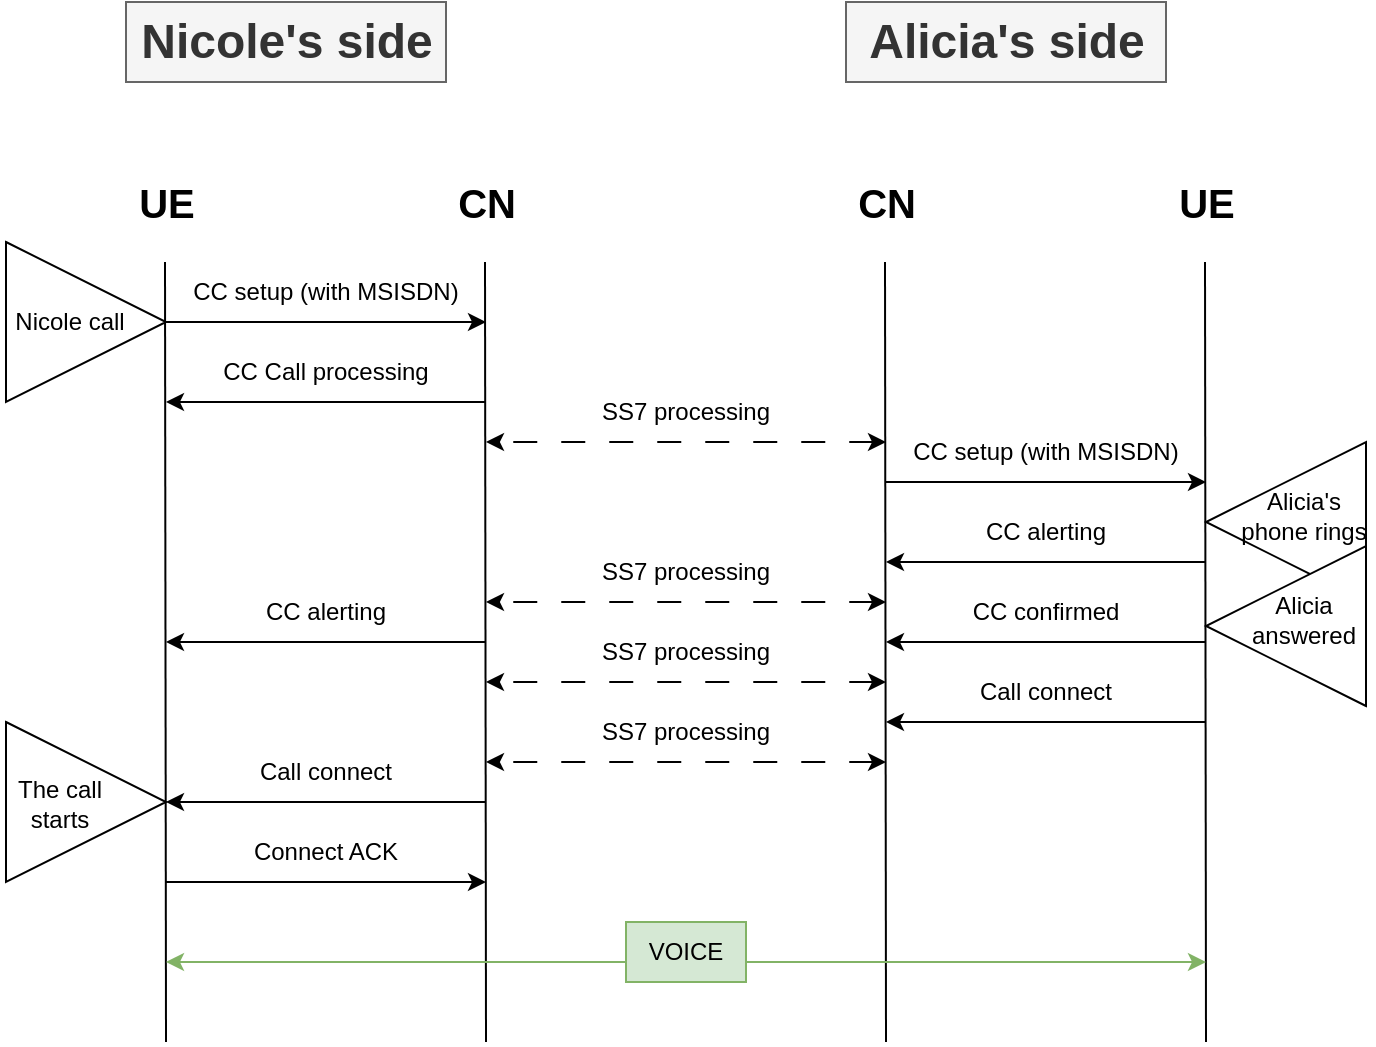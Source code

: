 <mxfile version="22.1.2" type="device">
  <diagram name="Page-1" id="bTW3Z7s30-wjqVNnzRw_">
    <mxGraphModel dx="1709" dy="509" grid="1" gridSize="10" guides="1" tooltips="1" connect="1" arrows="1" fold="1" page="1" pageScale="1" pageWidth="827" pageHeight="1169" math="0" shadow="0">
      <root>
        <mxCell id="0" />
        <mxCell id="1" parent="0" />
        <mxCell id="omN26ahJQCkRE8qf0Inh-1" value="Nicole&#39;s side" style="text;html=1;fontSize=24;fontStyle=1;verticalAlign=middle;align=center;fillColor=#f5f5f5;fontColor=#333333;strokeColor=#666666;" vertex="1" parent="1">
          <mxGeometry x="40" y="40" width="160" height="40" as="geometry" />
        </mxCell>
        <mxCell id="omN26ahJQCkRE8qf0Inh-2" value="Alicia&#39;s side" style="text;strokeColor=#666666;fillColor=#f5f5f5;html=1;fontSize=24;fontStyle=1;verticalAlign=middle;align=center;fontColor=#333333;" vertex="1" parent="1">
          <mxGeometry x="400" y="40" width="160" height="40" as="geometry" />
        </mxCell>
        <mxCell id="omN26ahJQCkRE8qf0Inh-4" value="&lt;font style=&quot;font-size: 20px;&quot;&gt;UE&lt;/font&gt;" style="text;strokeColor=none;fillColor=none;html=1;fontSize=24;fontStyle=1;verticalAlign=middle;align=center;" vertex="1" parent="1">
          <mxGeometry x="40" y="120" width="40" height="40" as="geometry" />
        </mxCell>
        <mxCell id="omN26ahJQCkRE8qf0Inh-5" value="&lt;font style=&quot;font-size: 20px;&quot;&gt;CN&lt;/font&gt;" style="text;strokeColor=none;fillColor=none;html=1;fontSize=24;fontStyle=1;verticalAlign=middle;align=center;" vertex="1" parent="1">
          <mxGeometry x="200" y="120" width="40" height="40" as="geometry" />
        </mxCell>
        <mxCell id="omN26ahJQCkRE8qf0Inh-8" value="&lt;font style=&quot;font-size: 20px;&quot;&gt;UE&lt;/font&gt;" style="text;strokeColor=none;fillColor=none;html=1;fontSize=24;fontStyle=1;verticalAlign=middle;align=center;" vertex="1" parent="1">
          <mxGeometry x="560" y="120" width="40" height="40" as="geometry" />
        </mxCell>
        <mxCell id="omN26ahJQCkRE8qf0Inh-9" value="&lt;font style=&quot;font-size: 20px;&quot;&gt;CN&lt;/font&gt;" style="text;strokeColor=none;fillColor=none;html=1;fontSize=24;fontStyle=1;verticalAlign=middle;align=center;" vertex="1" parent="1">
          <mxGeometry x="400" y="120" width="40" height="40" as="geometry" />
        </mxCell>
        <mxCell id="omN26ahJQCkRE8qf0Inh-10" value="" style="endArrow=none;html=1;rounded=0;entryX=0.5;entryY=1;entryDx=0;entryDy=0;" edge="1" parent="1">
          <mxGeometry width="50" height="50" relative="1" as="geometry">
            <mxPoint x="60" y="560" as="sourcePoint" />
            <mxPoint x="59.5" y="170" as="targetPoint" />
          </mxGeometry>
        </mxCell>
        <mxCell id="omN26ahJQCkRE8qf0Inh-11" value="" style="endArrow=none;html=1;rounded=0;entryX=0.5;entryY=1;entryDx=0;entryDy=0;" edge="1" parent="1">
          <mxGeometry width="50" height="50" relative="1" as="geometry">
            <mxPoint x="220" y="560" as="sourcePoint" />
            <mxPoint x="219.5" y="170" as="targetPoint" />
          </mxGeometry>
        </mxCell>
        <mxCell id="omN26ahJQCkRE8qf0Inh-12" value="" style="endArrow=none;html=1;rounded=0;entryX=0.5;entryY=1;entryDx=0;entryDy=0;" edge="1" parent="1">
          <mxGeometry width="50" height="50" relative="1" as="geometry">
            <mxPoint x="420" y="560" as="sourcePoint" />
            <mxPoint x="419.5" y="170" as="targetPoint" />
          </mxGeometry>
        </mxCell>
        <mxCell id="omN26ahJQCkRE8qf0Inh-13" value="" style="endArrow=none;html=1;rounded=0;entryX=0.5;entryY=1;entryDx=0;entryDy=0;" edge="1" parent="1">
          <mxGeometry width="50" height="50" relative="1" as="geometry">
            <mxPoint x="580" y="560" as="sourcePoint" />
            <mxPoint x="579.5" y="170" as="targetPoint" />
          </mxGeometry>
        </mxCell>
        <mxCell id="omN26ahJQCkRE8qf0Inh-14" value="" style="endArrow=classic;html=1;rounded=0;" edge="1" parent="1">
          <mxGeometry width="50" height="50" relative="1" as="geometry">
            <mxPoint x="60" y="200" as="sourcePoint" />
            <mxPoint x="220" y="200" as="targetPoint" />
          </mxGeometry>
        </mxCell>
        <mxCell id="omN26ahJQCkRE8qf0Inh-15" value="CC setup (with MSISDN)" style="text;html=1;strokeColor=none;fillColor=none;align=center;verticalAlign=middle;whiteSpace=wrap;rounded=0;" vertex="1" parent="1">
          <mxGeometry x="70" y="170" width="140" height="30" as="geometry" />
        </mxCell>
        <mxCell id="omN26ahJQCkRE8qf0Inh-20" value="" style="endArrow=classic;html=1;rounded=0;" edge="1" parent="1">
          <mxGeometry width="50" height="50" relative="1" as="geometry">
            <mxPoint x="220" y="240" as="sourcePoint" />
            <mxPoint x="60" y="240" as="targetPoint" />
          </mxGeometry>
        </mxCell>
        <mxCell id="omN26ahJQCkRE8qf0Inh-21" value="CC Call processing" style="text;html=1;strokeColor=none;fillColor=none;align=center;verticalAlign=middle;whiteSpace=wrap;rounded=0;" vertex="1" parent="1">
          <mxGeometry x="70" y="210" width="140" height="30" as="geometry" />
        </mxCell>
        <mxCell id="omN26ahJQCkRE8qf0Inh-22" value="" style="endArrow=classic;startArrow=classic;html=1;rounded=0;dashed=1;dashPattern=12 12;" edge="1" parent="1">
          <mxGeometry width="50" height="50" relative="1" as="geometry">
            <mxPoint x="420" y="260" as="sourcePoint" />
            <mxPoint x="220" y="260" as="targetPoint" />
          </mxGeometry>
        </mxCell>
        <mxCell id="omN26ahJQCkRE8qf0Inh-23" value="SS7 processing" style="text;html=1;strokeColor=none;fillColor=none;align=center;verticalAlign=middle;whiteSpace=wrap;rounded=0;" vertex="1" parent="1">
          <mxGeometry x="250" y="230" width="140" height="30" as="geometry" />
        </mxCell>
        <mxCell id="omN26ahJQCkRE8qf0Inh-24" value="" style="endArrow=classic;html=1;rounded=0;" edge="1" parent="1">
          <mxGeometry width="50" height="50" relative="1" as="geometry">
            <mxPoint x="420" y="280" as="sourcePoint" />
            <mxPoint x="580" y="280" as="targetPoint" />
          </mxGeometry>
        </mxCell>
        <mxCell id="omN26ahJQCkRE8qf0Inh-25" value="CC setup (with MSISDN)" style="text;html=1;strokeColor=none;fillColor=none;align=center;verticalAlign=middle;whiteSpace=wrap;rounded=0;" vertex="1" parent="1">
          <mxGeometry x="430" y="250" width="140" height="30" as="geometry" />
        </mxCell>
        <mxCell id="omN26ahJQCkRE8qf0Inh-27" value="" style="endArrow=classic;html=1;rounded=0;" edge="1" parent="1">
          <mxGeometry width="50" height="50" relative="1" as="geometry">
            <mxPoint x="580" y="320" as="sourcePoint" />
            <mxPoint x="420" y="320" as="targetPoint" />
          </mxGeometry>
        </mxCell>
        <mxCell id="omN26ahJQCkRE8qf0Inh-28" value="CC alerting" style="text;html=1;strokeColor=none;fillColor=none;align=center;verticalAlign=middle;whiteSpace=wrap;rounded=0;" vertex="1" parent="1">
          <mxGeometry x="430" y="290" width="140" height="30" as="geometry" />
        </mxCell>
        <mxCell id="omN26ahJQCkRE8qf0Inh-29" value="" style="endArrow=classic;html=1;rounded=0;" edge="1" parent="1">
          <mxGeometry width="50" height="50" relative="1" as="geometry">
            <mxPoint x="220" y="360" as="sourcePoint" />
            <mxPoint x="60" y="360" as="targetPoint" />
          </mxGeometry>
        </mxCell>
        <mxCell id="omN26ahJQCkRE8qf0Inh-30" value="CC alerting" style="text;html=1;strokeColor=none;fillColor=none;align=center;verticalAlign=middle;whiteSpace=wrap;rounded=0;" vertex="1" parent="1">
          <mxGeometry x="70" y="330" width="140" height="30" as="geometry" />
        </mxCell>
        <mxCell id="omN26ahJQCkRE8qf0Inh-31" value="" style="endArrow=classic;startArrow=classic;html=1;rounded=0;dashed=1;dashPattern=12 12;" edge="1" parent="1">
          <mxGeometry width="50" height="50" relative="1" as="geometry">
            <mxPoint x="420" y="340" as="sourcePoint" />
            <mxPoint x="220" y="340" as="targetPoint" />
          </mxGeometry>
        </mxCell>
        <mxCell id="omN26ahJQCkRE8qf0Inh-32" value="SS7 processing" style="text;html=1;strokeColor=none;fillColor=none;align=center;verticalAlign=middle;whiteSpace=wrap;rounded=0;" vertex="1" parent="1">
          <mxGeometry x="250" y="310" width="140" height="30" as="geometry" />
        </mxCell>
        <mxCell id="omN26ahJQCkRE8qf0Inh-33" value="" style="endArrow=classic;startArrow=classic;html=1;rounded=0;dashed=1;dashPattern=12 12;" edge="1" parent="1">
          <mxGeometry width="50" height="50" relative="1" as="geometry">
            <mxPoint x="420" y="380" as="sourcePoint" />
            <mxPoint x="220" y="380" as="targetPoint" />
          </mxGeometry>
        </mxCell>
        <mxCell id="omN26ahJQCkRE8qf0Inh-34" value="SS7 processing" style="text;html=1;strokeColor=none;fillColor=none;align=center;verticalAlign=middle;whiteSpace=wrap;rounded=0;" vertex="1" parent="1">
          <mxGeometry x="250" y="350" width="140" height="30" as="geometry" />
        </mxCell>
        <mxCell id="omN26ahJQCkRE8qf0Inh-35" value="" style="endArrow=classic;html=1;rounded=0;" edge="1" parent="1">
          <mxGeometry width="50" height="50" relative="1" as="geometry">
            <mxPoint x="580" y="360" as="sourcePoint" />
            <mxPoint x="420" y="360" as="targetPoint" />
          </mxGeometry>
        </mxCell>
        <mxCell id="omN26ahJQCkRE8qf0Inh-36" value="CC confirmed" style="text;html=1;strokeColor=none;fillColor=none;align=center;verticalAlign=middle;whiteSpace=wrap;rounded=0;" vertex="1" parent="1">
          <mxGeometry x="430" y="330" width="140" height="30" as="geometry" />
        </mxCell>
        <mxCell id="omN26ahJQCkRE8qf0Inh-37" value="" style="endArrow=classic;html=1;rounded=0;" edge="1" parent="1">
          <mxGeometry width="50" height="50" relative="1" as="geometry">
            <mxPoint x="580" y="400" as="sourcePoint" />
            <mxPoint x="420" y="400" as="targetPoint" />
          </mxGeometry>
        </mxCell>
        <mxCell id="omN26ahJQCkRE8qf0Inh-38" value="Call connect" style="text;html=1;strokeColor=none;fillColor=none;align=center;verticalAlign=middle;whiteSpace=wrap;rounded=0;" vertex="1" parent="1">
          <mxGeometry x="430" y="370" width="140" height="30" as="geometry" />
        </mxCell>
        <mxCell id="omN26ahJQCkRE8qf0Inh-39" value="" style="endArrow=classic;html=1;rounded=0;" edge="1" parent="1">
          <mxGeometry width="50" height="50" relative="1" as="geometry">
            <mxPoint x="220" y="440" as="sourcePoint" />
            <mxPoint x="60" y="440" as="targetPoint" />
          </mxGeometry>
        </mxCell>
        <mxCell id="omN26ahJQCkRE8qf0Inh-40" value="Call connect" style="text;html=1;strokeColor=none;fillColor=none;align=center;verticalAlign=middle;whiteSpace=wrap;rounded=0;" vertex="1" parent="1">
          <mxGeometry x="70" y="410" width="140" height="30" as="geometry" />
        </mxCell>
        <mxCell id="omN26ahJQCkRE8qf0Inh-41" value="" style="endArrow=classic;startArrow=classic;html=1;rounded=0;dashed=1;dashPattern=12 12;" edge="1" parent="1">
          <mxGeometry width="50" height="50" relative="1" as="geometry">
            <mxPoint x="420" y="420" as="sourcePoint" />
            <mxPoint x="220" y="420" as="targetPoint" />
          </mxGeometry>
        </mxCell>
        <mxCell id="omN26ahJQCkRE8qf0Inh-42" value="SS7 processing" style="text;html=1;strokeColor=none;fillColor=none;align=center;verticalAlign=middle;whiteSpace=wrap;rounded=0;" vertex="1" parent="1">
          <mxGeometry x="250" y="390" width="140" height="30" as="geometry" />
        </mxCell>
        <mxCell id="omN26ahJQCkRE8qf0Inh-43" value="" style="endArrow=classic;html=1;rounded=0;" edge="1" parent="1">
          <mxGeometry width="50" height="50" relative="1" as="geometry">
            <mxPoint x="60" y="480" as="sourcePoint" />
            <mxPoint x="220" y="480" as="targetPoint" />
          </mxGeometry>
        </mxCell>
        <mxCell id="omN26ahJQCkRE8qf0Inh-44" value="Connect ACK" style="text;html=1;strokeColor=none;fillColor=none;align=center;verticalAlign=middle;whiteSpace=wrap;rounded=0;" vertex="1" parent="1">
          <mxGeometry x="70" y="450" width="140" height="30" as="geometry" />
        </mxCell>
        <mxCell id="omN26ahJQCkRE8qf0Inh-45" value="" style="endArrow=classic;startArrow=classic;html=1;rounded=0;fillColor=#d5e8d4;strokeColor=#82b366;" edge="1" parent="1">
          <mxGeometry width="50" height="50" relative="1" as="geometry">
            <mxPoint x="60" y="520" as="sourcePoint" />
            <mxPoint x="580" y="520" as="targetPoint" />
          </mxGeometry>
        </mxCell>
        <mxCell id="omN26ahJQCkRE8qf0Inh-46" value="VOICE" style="text;html=1;strokeColor=#82b366;fillColor=#d5e8d4;align=center;verticalAlign=middle;whiteSpace=wrap;rounded=0;" vertex="1" parent="1">
          <mxGeometry x="290" y="500" width="60" height="30" as="geometry" />
        </mxCell>
        <mxCell id="omN26ahJQCkRE8qf0Inh-52" value="" style="triangle;whiteSpace=wrap;html=1;" vertex="1" parent="1">
          <mxGeometry x="-20" y="160" width="80" height="80" as="geometry" />
        </mxCell>
        <mxCell id="omN26ahJQCkRE8qf0Inh-53" value="Nicole call" style="text;html=1;strokeColor=none;fillColor=none;align=center;verticalAlign=middle;whiteSpace=wrap;rounded=0;" vertex="1" parent="1">
          <mxGeometry x="-18" y="185" width="60" height="30" as="geometry" />
        </mxCell>
        <mxCell id="omN26ahJQCkRE8qf0Inh-54" value="" style="triangle;whiteSpace=wrap;html=1;flipV=1;flipH=1;" vertex="1" parent="1">
          <mxGeometry x="580" y="260" width="80" height="80" as="geometry" />
        </mxCell>
        <mxCell id="omN26ahJQCkRE8qf0Inh-55" value="Alicia&#39;s phone rings" style="text;html=1;strokeColor=none;fillColor=none;align=center;verticalAlign=middle;whiteSpace=wrap;rounded=0;" vertex="1" parent="1">
          <mxGeometry x="594" y="282" width="70" height="30" as="geometry" />
        </mxCell>
        <mxCell id="omN26ahJQCkRE8qf0Inh-56" value="" style="triangle;whiteSpace=wrap;html=1;flipV=1;flipH=1;" vertex="1" parent="1">
          <mxGeometry x="580" y="312" width="80" height="80" as="geometry" />
        </mxCell>
        <mxCell id="omN26ahJQCkRE8qf0Inh-57" value="Alicia answered" style="text;html=1;strokeColor=none;fillColor=none;align=center;verticalAlign=middle;whiteSpace=wrap;rounded=0;" vertex="1" parent="1">
          <mxGeometry x="594" y="334" width="70" height="30" as="geometry" />
        </mxCell>
        <mxCell id="omN26ahJQCkRE8qf0Inh-58" value="" style="triangle;whiteSpace=wrap;html=1;" vertex="1" parent="1">
          <mxGeometry x="-20" y="400" width="80" height="80" as="geometry" />
        </mxCell>
        <mxCell id="omN26ahJQCkRE8qf0Inh-59" value="The call starts" style="text;html=1;strokeColor=none;fillColor=none;align=center;verticalAlign=middle;whiteSpace=wrap;rounded=0;" vertex="1" parent="1">
          <mxGeometry x="-23" y="426" width="60" height="30" as="geometry" />
        </mxCell>
      </root>
    </mxGraphModel>
  </diagram>
</mxfile>
